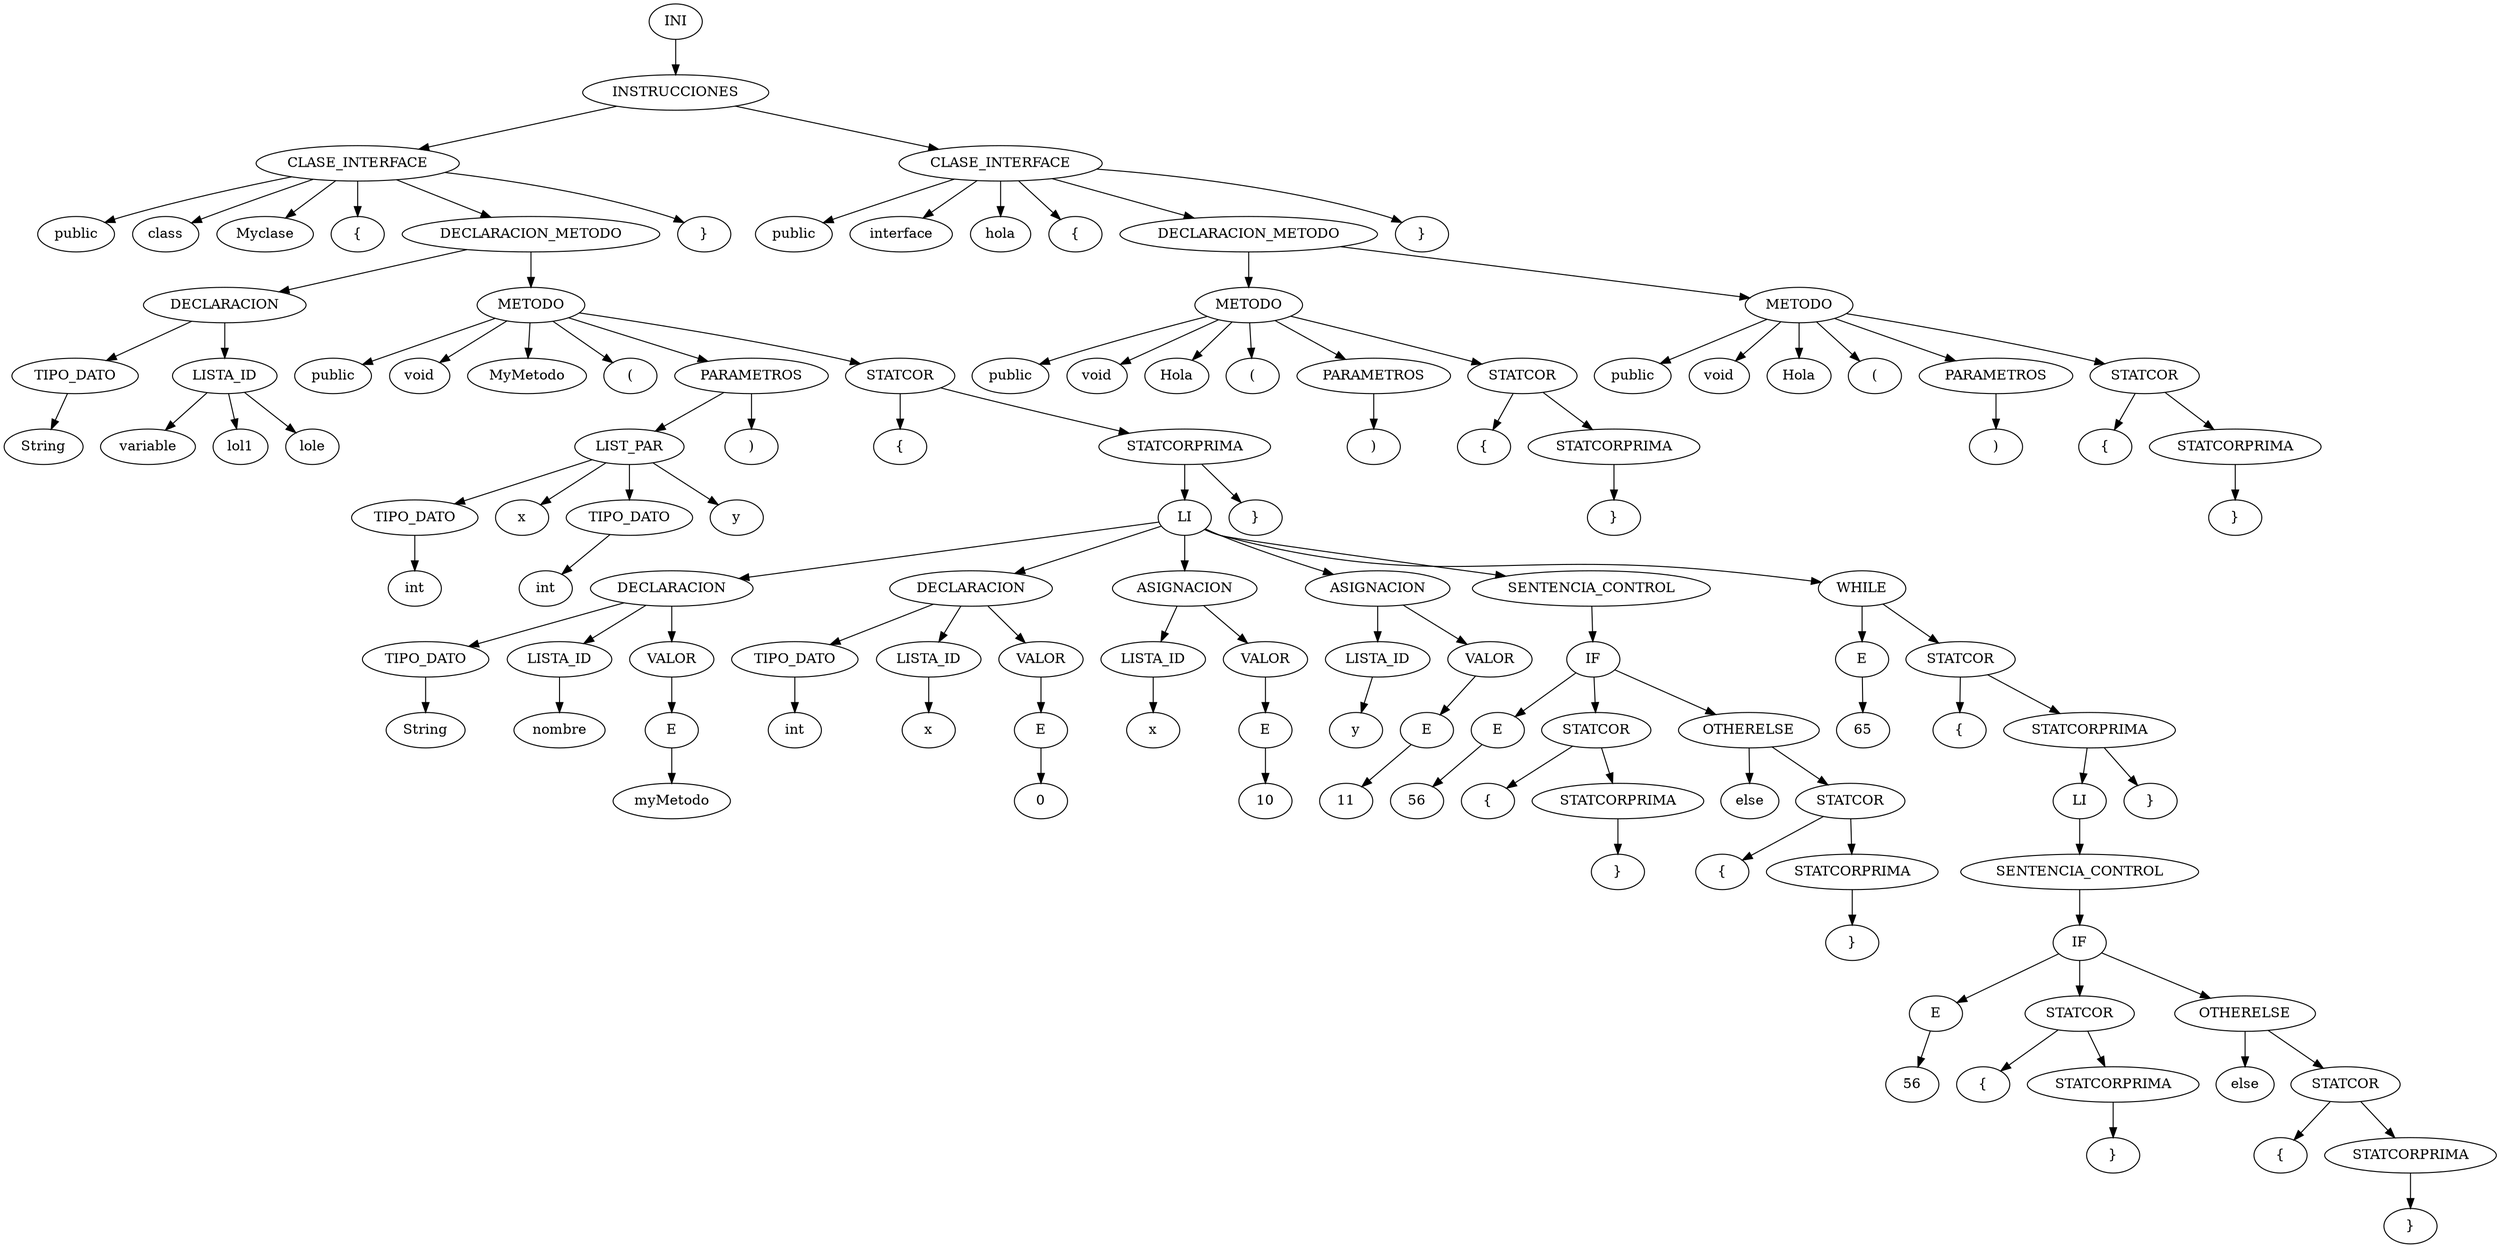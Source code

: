 digraph G {1[label= "INI" fillcolor="#d62728"];
1->2;2[label= "INSTRUCCIONES" fillcolor="#d62728"];
2->3;3[label= "CLASE_INTERFACE" fillcolor="#d62728"];
3->4;4[label= "public" fillcolor="#d62728"];
3->5;5[label= "class" fillcolor="#d62728"];
3->6;6[label= "Myclase" fillcolor="#d62728"];
3->7;7[label= "{" fillcolor="#d62728"];
3->8;8[label= "DECLARACION_METODO" fillcolor="#d62728"];
8->9;9[label= "DECLARACION" fillcolor="#d62728"];
9->10;10[label= "TIPO_DATO" fillcolor="#d62728"];
10->11;11[label= "String" fillcolor="#d62728"];
9->12;12[label= "LISTA_ID" fillcolor="#d62728"];
12->13;13[label= "variable" fillcolor="#d62728"];
12->14;14[label= "lol1" fillcolor="#d62728"];
12->15;15[label= "lole" fillcolor="#d62728"];
8->16;16[label= "METODO" fillcolor="#d62728"];
16->17;17[label= "public" fillcolor="#d62728"];
16->18;18[label= "void" fillcolor="#d62728"];
16->19;19[label= "MyMetodo" fillcolor="#d62728"];
16->20;20[label= "(" fillcolor="#d62728"];
16->21;21[label= "PARAMETROS" fillcolor="#d62728"];
21->22;22[label= "LIST_PAR" fillcolor="#d62728"];
22->23;23[label= "TIPO_DATO" fillcolor="#d62728"];
23->24;24[label= "int" fillcolor="#d62728"];
22->25;25[label= "x" fillcolor="#d62728"];
22->26;26[label= "TIPO_DATO" fillcolor="#d62728"];
26->27;27[label= "int" fillcolor="#d62728"];
22->28;28[label= "y" fillcolor="#d62728"];
21->29;29[label= ")" fillcolor="#d62728"];
16->30;30[label= "STATCOR" fillcolor="#d62728"];
30->31;31[label= "{" fillcolor="#d62728"];
30->32;32[label= "STATCORPRIMA" fillcolor="#d62728"];
32->33;33[label= "LI" fillcolor="#d62728"];
33->34;34[label= "DECLARACION" fillcolor="#d62728"];
34->35;35[label= "TIPO_DATO" fillcolor="#d62728"];
35->36;36[label= "String" fillcolor="#d62728"];
34->37;37[label= "LISTA_ID" fillcolor="#d62728"];
37->38;38[label= "nombre" fillcolor="#d62728"];
34->39;39[label= "VALOR" fillcolor="#d62728"];
39->40;40[label= "E" fillcolor="#d62728"];
40->41;41[label= "myMetodo" fillcolor="#d62728"];
33->42;42[label= "DECLARACION" fillcolor="#d62728"];
42->43;43[label= "TIPO_DATO" fillcolor="#d62728"];
43->44;44[label= "int" fillcolor="#d62728"];
42->45;45[label= "LISTA_ID" fillcolor="#d62728"];
45->46;46[label= "x" fillcolor="#d62728"];
42->47;47[label= "VALOR" fillcolor="#d62728"];
47->48;48[label= "E" fillcolor="#d62728"];
48->49;49[label= "0" fillcolor="#d62728"];
33->50;50[label= "ASIGNACION" fillcolor="#d62728"];
50->51;51[label= "LISTA_ID" fillcolor="#d62728"];
51->52;52[label= "x" fillcolor="#d62728"];
50->53;53[label= "VALOR" fillcolor="#d62728"];
53->54;54[label= "E" fillcolor="#d62728"];
54->55;55[label= "10" fillcolor="#d62728"];
33->56;56[label= "ASIGNACION" fillcolor="#d62728"];
56->57;57[label= "LISTA_ID" fillcolor="#d62728"];
57->58;58[label= "y" fillcolor="#d62728"];
56->59;59[label= "VALOR" fillcolor="#d62728"];
59->60;60[label= "E" fillcolor="#d62728"];
60->61;61[label= "11" fillcolor="#d62728"];
33->62;62[label= "SENTENCIA_CONTROL" fillcolor="#d62728"];
62->63;63[label= "IF" fillcolor="#d62728"];
63->64;64[label= "E" fillcolor="#d62728"];
64->65;65[label= "56" fillcolor="#d62728"];
63->66;66[label= "STATCOR" fillcolor="#d62728"];
66->67;67[label= "{" fillcolor="#d62728"];
66->68;68[label= "STATCORPRIMA" fillcolor="#d62728"];
68->69;69[label= "}" fillcolor="#d62728"];
63->70;70[label= "OTHERELSE" fillcolor="#d62728"];
70->71;71[label= "else" fillcolor="#d62728"];
70->72;72[label= "STATCOR" fillcolor="#d62728"];
72->73;73[label= "{" fillcolor="#d62728"];
72->74;74[label= "STATCORPRIMA" fillcolor="#d62728"];
74->75;75[label= "}" fillcolor="#d62728"];
33->76;76[label= "WHILE" fillcolor="#d62728"];
76->77;77[label= "E" fillcolor="#d62728"];
77->78;78[label= "65" fillcolor="#d62728"];
76->79;79[label= "STATCOR" fillcolor="#d62728"];
79->80;80[label= "{" fillcolor="#d62728"];
79->81;81[label= "STATCORPRIMA" fillcolor="#d62728"];
81->82;82[label= "LI" fillcolor="#d62728"];
82->83;83[label= "SENTENCIA_CONTROL" fillcolor="#d62728"];
83->84;84[label= "IF" fillcolor="#d62728"];
84->85;85[label= "E" fillcolor="#d62728"];
85->86;86[label= "56" fillcolor="#d62728"];
84->87;87[label= "STATCOR" fillcolor="#d62728"];
87->88;88[label= "{" fillcolor="#d62728"];
87->89;89[label= "STATCORPRIMA" fillcolor="#d62728"];
89->90;90[label= "}" fillcolor="#d62728"];
84->91;91[label= "OTHERELSE" fillcolor="#d62728"];
91->92;92[label= "else" fillcolor="#d62728"];
91->93;93[label= "STATCOR" fillcolor="#d62728"];
93->94;94[label= "{" fillcolor="#d62728"];
93->95;95[label= "STATCORPRIMA" fillcolor="#d62728"];
95->96;96[label= "}" fillcolor="#d62728"];
81->97;97[label= "}" fillcolor="#d62728"];
32->98;98[label= "}" fillcolor="#d62728"];
3->99;99[label= "}" fillcolor="#d62728"];
2->100;100[label= "CLASE_INTERFACE" fillcolor="#d62728"];
100->101;101[label= "public" fillcolor="#d62728"];
100->102;102[label= "interface" fillcolor="#d62728"];
100->103;103[label= "hola" fillcolor="#d62728"];
100->104;104[label= "{" fillcolor="#d62728"];
100->105;105[label= "DECLARACION_METODO" fillcolor="#d62728"];
105->106;106[label= "METODO" fillcolor="#d62728"];
106->107;107[label= "public" fillcolor="#d62728"];
106->108;108[label= "void" fillcolor="#d62728"];
106->109;109[label= "Hola" fillcolor="#d62728"];
106->110;110[label= "(" fillcolor="#d62728"];
106->111;111[label= "PARAMETROS" fillcolor="#d62728"];
111->112;112[label= ")" fillcolor="#d62728"];
106->113;113[label= "STATCOR" fillcolor="#d62728"];
113->114;114[label= "{" fillcolor="#d62728"];
113->115;115[label= "STATCORPRIMA" fillcolor="#d62728"];
115->116;116[label= "}" fillcolor="#d62728"];
105->117;117[label= "METODO" fillcolor="#d62728"];
117->118;118[label= "public" fillcolor="#d62728"];
117->119;119[label= "void" fillcolor="#d62728"];
117->120;120[label= "Hola" fillcolor="#d62728"];
117->121;121[label= "(" fillcolor="#d62728"];
117->122;122[label= "PARAMETROS" fillcolor="#d62728"];
122->123;123[label= ")" fillcolor="#d62728"];
117->124;124[label= "STATCOR" fillcolor="#d62728"];
124->125;125[label= "{" fillcolor="#d62728"];
124->126;126[label= "STATCORPRIMA" fillcolor="#d62728"];
126->127;127[label= "}" fillcolor="#d62728"];
100->128;128[label= "}" fillcolor="#d62728"];
}